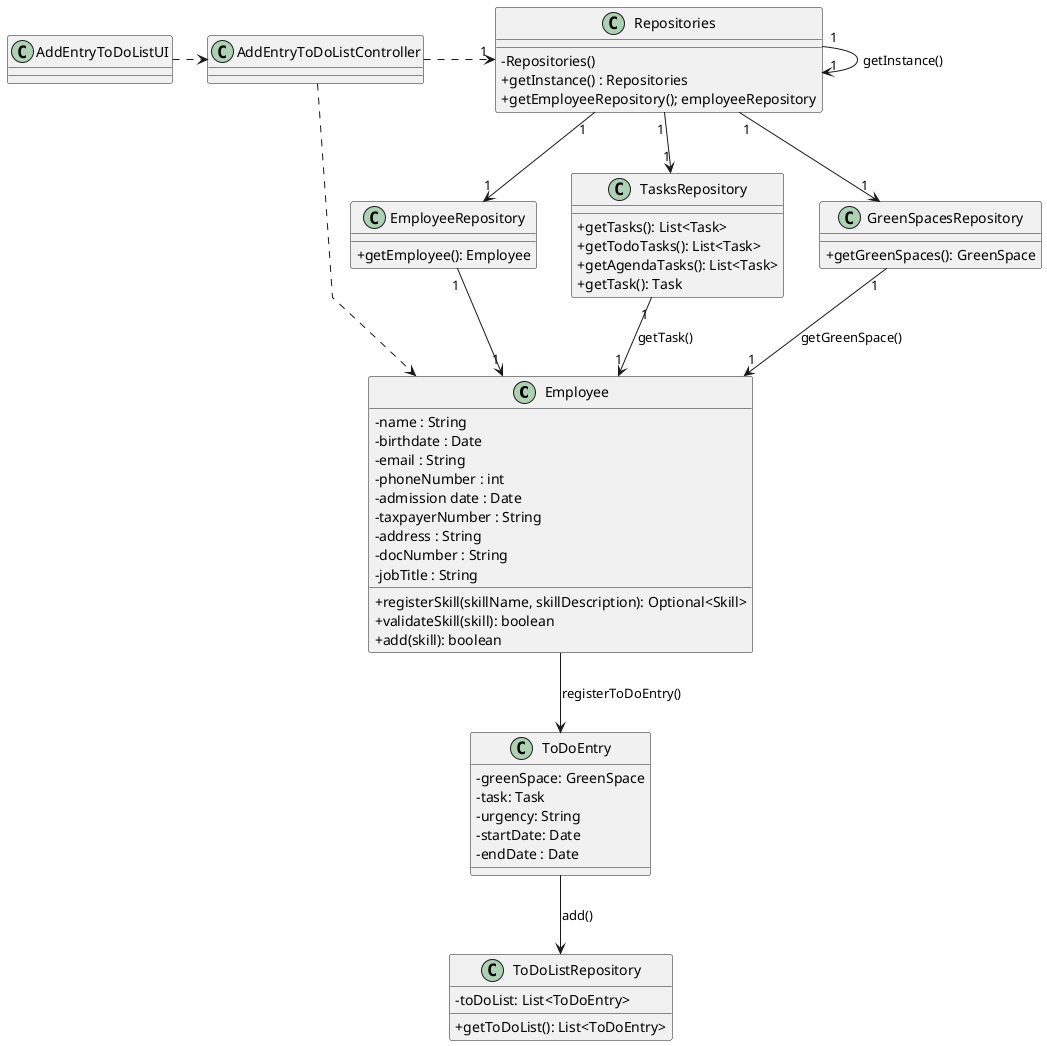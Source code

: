 @startuml
'skinparam monochrome true
skinparam packageStyle rectangle
skinparam shadowing false
skinparam linetype polyline
'skinparam linetype orto

skinparam classAttributeIconSize 0

'left to right direction
class Employee{
    -name : String
    -birthdate : Date
    -email : String
    -phoneNumber : int
    -admission date : Date
    -taxpayerNumber : String
    -address : String
    -docNumber : String
    -jobTitle : String

    +registerSkill(skillName, skillDescription): Optional<Skill>
    +validateSkill(skill): boolean
    +add(skill): boolean
}

class ToDoEntry{
-greenSpace: GreenSpace
-task: Task
-urgency: String
-startDate: Date
-endDate : Date
}


class ToDoListRepository{
-toDoList: List<ToDoEntry>
+getToDoList(): List<ToDoEntry>
}

class AddEntryToDoListController{

}

class AddEntryToDoListUI{

}

class Repositories {
    - Repositories()
    + getInstance() : Repositories
    + getEmployeeRepository(); employeeRepository

}
class EmployeeRepository{


+getEmployee(): Employee

}
class TasksRepository{
 +getTasks(): List<Task>
 +getTodoTasks(): List<Task>
 +getAgendaTasks(): List<Task>
 +getTask(): Task
}
class GreenSpacesRepository{
+getGreenSpaces(): GreenSpace
}

AddEntryToDoListUI .>AddEntryToDoListController

AddEntryToDoListController .> "1" Repositories

Repositories "1" --> "1" Repositories : getInstance()
Repositories "1" --> "1" EmployeeRepository
Repositories "1" --> "1" TasksRepository
Repositories "1" --> "1" GreenSpacesRepository

AddEntryToDoListController ..>Employee

EmployeeRepository "1" --> "1" Employee
TasksRepository "1" --> "1" Employee: getTask()
GreenSpacesRepository "1" --> "1" Employee: getGreenSpace()

Employee --> ToDoEntry: registerToDoEntry()



ToDoEntry --> ToDoListRepository: add()



@enduml